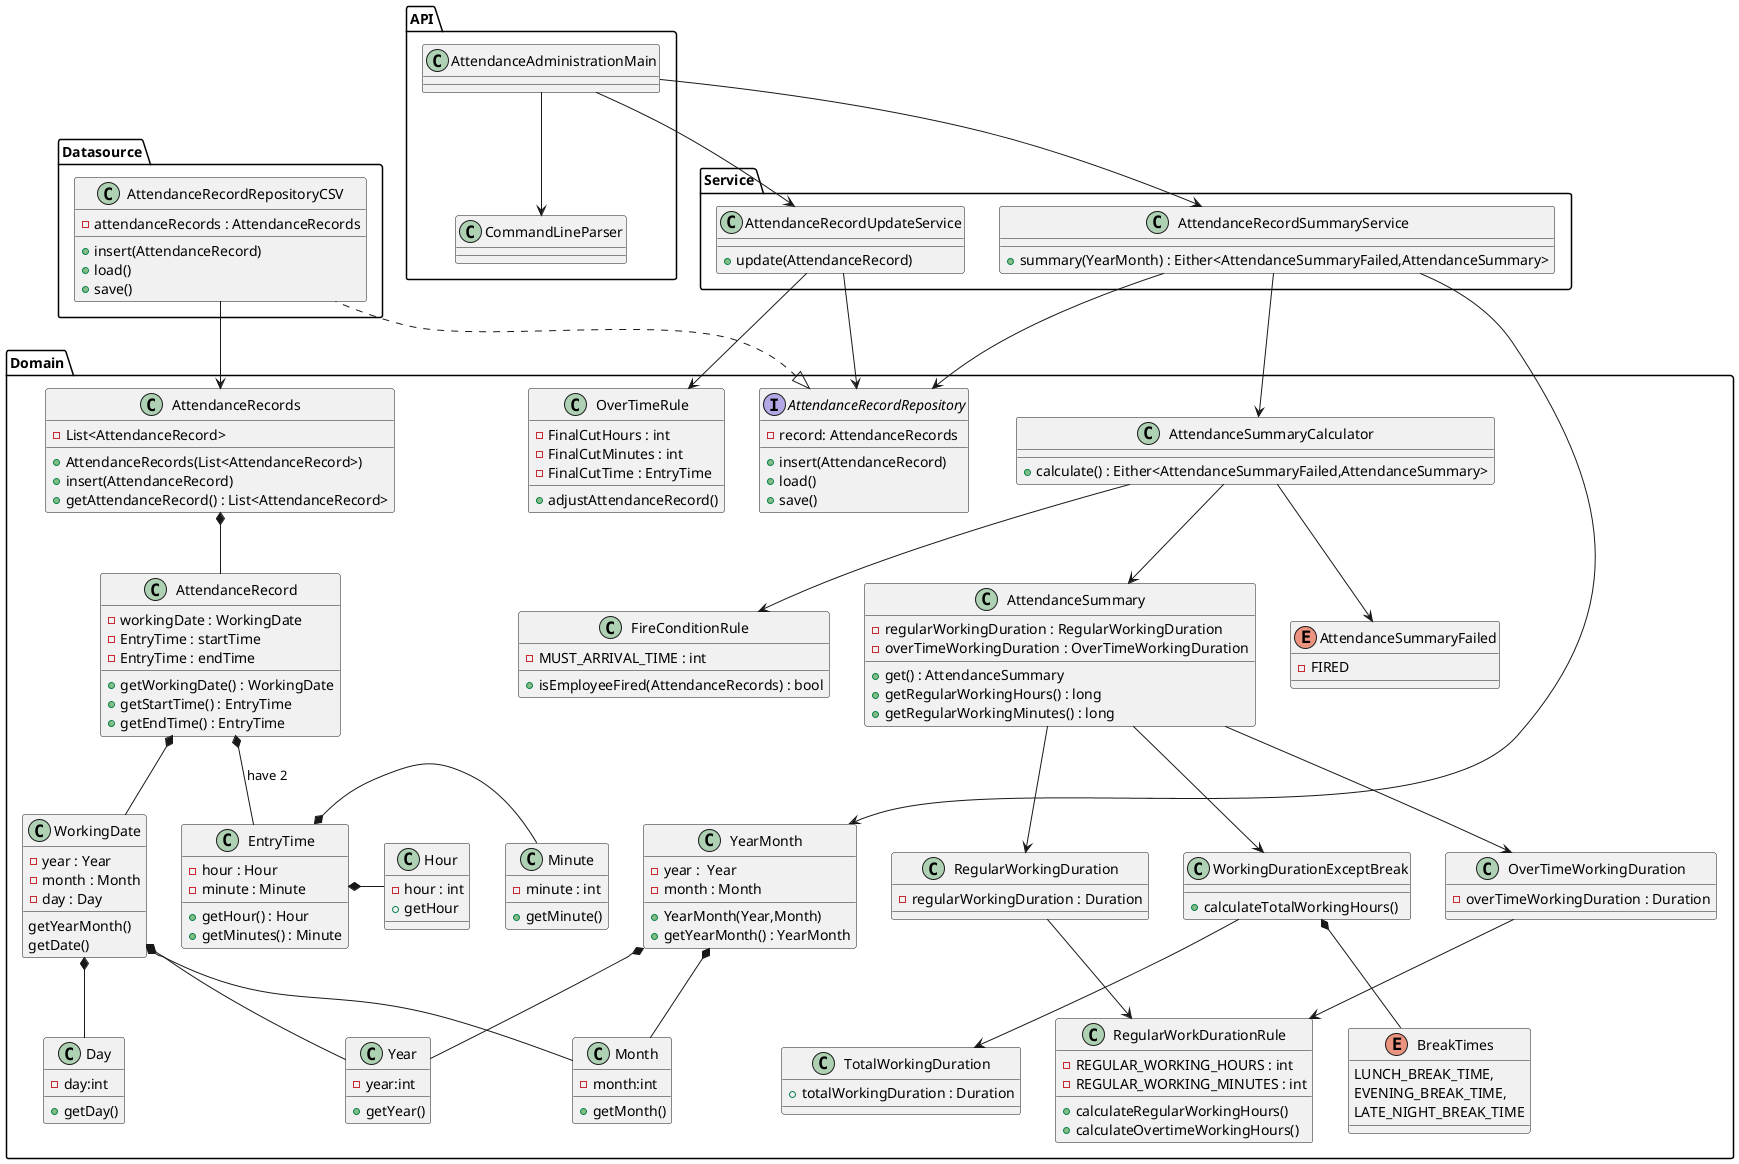 @startuml

package Datasource {
class AttendanceRecordRepositoryCSV {
-attendanceRecords : AttendanceRecords
+insert(AttendanceRecord)
+load()
+save()
}
}

package Domain {
class Year {
-year:int
+getYear()
}
class Month {
-month:int
+getMonth()
}
class Day {
-day:int
+getDay()
}
class WorkingDate {
-year : Year
-month : Month
-day : Day
getYearMonth()
getDate()
}


WorkingDate *-down- Year
WorkingDate *-down- Month
WorkingDate *-down- Day

class YearMonth {
-year :  Year
-month : Month
+YearMonth(Year,Month)
+getYearMonth() : YearMonth
}

YearMonth *-down= Year
YearMonth *-down- Month

class EntryTime {
-hour : Hour
-minute : Minute
+getHour() : Hour
+getMinutes() : Minute
}

class Hour {
-hour : int
+getHour
}

class Minute {
-minute : int
+getMinute()
}

EntryTime *-right- Hour
EntryTime *-right- Minute


AttendanceRecord *-down- EntryTime  : have 2 

class RegularWorkDurationRule {
-REGULAR_WORKING_HOURS : int
-REGULAR_WORKING_MINUTES : int
+calculateRegularWorkingHours()
+calculateOvertimeWorkingHours()
}

class FireConditionRule {
-MUST_ARRIVAL_TIME : int
+isEmployeeFired(AttendanceRecords) : bool
}

class WorkingDurationExceptBreak {
+calculateTotalWorkingHours()
}

enum BreakTimes {
LUNCH_BREAK_TIME,
EVENING_BREAK_TIME,
LATE_NIGHT_BREAK_TIME
}

WorkingDurationExceptBreak *-down- BreakTimes


class OverTimeRule {
-FinalCutHours : int
-FinalCutMinutes : int
-FinalCutTime : EntryTime
+adjustAttendanceRecord()
}

class AttendanceRecords {
-List<AttendanceRecord>
+AttendanceRecords(List<AttendanceRecord>)
+insert(AttendanceRecord)
+getAttendanceRecord() : List<AttendanceRecord>
}

class AttendanceRecord {
-workingDate : WorkingDate
-EntryTime : startTime
-EntryTime : endTime
+getWorkingDate() : WorkingDate
+getStartTime() : EntryTime 
+getEndTime() : EntryTime 
}

AttendanceRecords *-down- AttendanceRecord 

interface AttendanceRecordRepository {
-record: AttendanceRecords
+insert(AttendanceRecord)
+load()
+save()
}

class AttendanceSummaryCalculator {
+calculate() : Either<AttendanceSummaryFailed,AttendanceSummary>
}

class AttendanceSummary {
-regularWorkingDuration : RegularWorkingDuration
-overTimeWorkingDuration : OverTimeWorkingDuration
+get() : AttendanceSummary
+getRegularWorkingHours() : long
+getRegularWorkingMinutes() : long
}

Enum AttendanceSummaryFailed {
-FIRED
}

class RegularWorkingDuration {
-regularWorkingDuration : Duration
}
class OverTimeWorkingDuration {
-overTimeWorkingDuration : Duration
}

class TotalWorkingDuration {
+totalWorkingDuration : Duration
}

}
package API {
class AttendanceAdministrationMain
class CommandLineParser
}
package Service
{
class AttendanceRecordUpdateService {
+update(AttendanceRecord)
}
class AttendanceRecordSummaryService
{
+summary(YearMonth) : Either<AttendanceSummaryFailed,AttendanceSummary>
}

AttendanceRecordUpdateService -->  AttendanceRecordRepository 
AttendanceRecordSummaryService --> YearMonth 
AttendanceRecordSummaryService --> AttendanceRecordRepository
AttendanceRecordSummaryService --> AttendanceSummaryCalculator 
AttendanceSummaryCalculator --> FireConditionRule 
AttendanceSummaryCalculator --> AttendanceSummary
AttendanceSummaryCalculator --> AttendanceSummaryFailed


AttendanceRecordUpdateService --> OverTimeRule
AttendanceSummary --> WorkingDurationExceptBreak
WorkingDurationExceptBreak --> TotalWorkingDuration
AttendanceSummary --> RegularWorkingDuration
AttendanceSummary --> OverTimeWorkingDuration
RegularWorkingDuration --> RegularWorkDurationRule
OverTimeWorkingDuration --> RegularWorkDurationRule

AttendanceAdministrationMain --> CommandLineParser
AttendanceAdministrationMain --> AttendanceRecordUpdateService
AttendanceAdministrationMain --> AttendanceRecordSummaryService

AttendanceRecord *-- WorkingDate
AttendanceRecordRepositoryCSV  --> AttendanceRecords

AttendanceRecordRepository <|.. AttendanceRecordRepositoryCSV


@enduml

